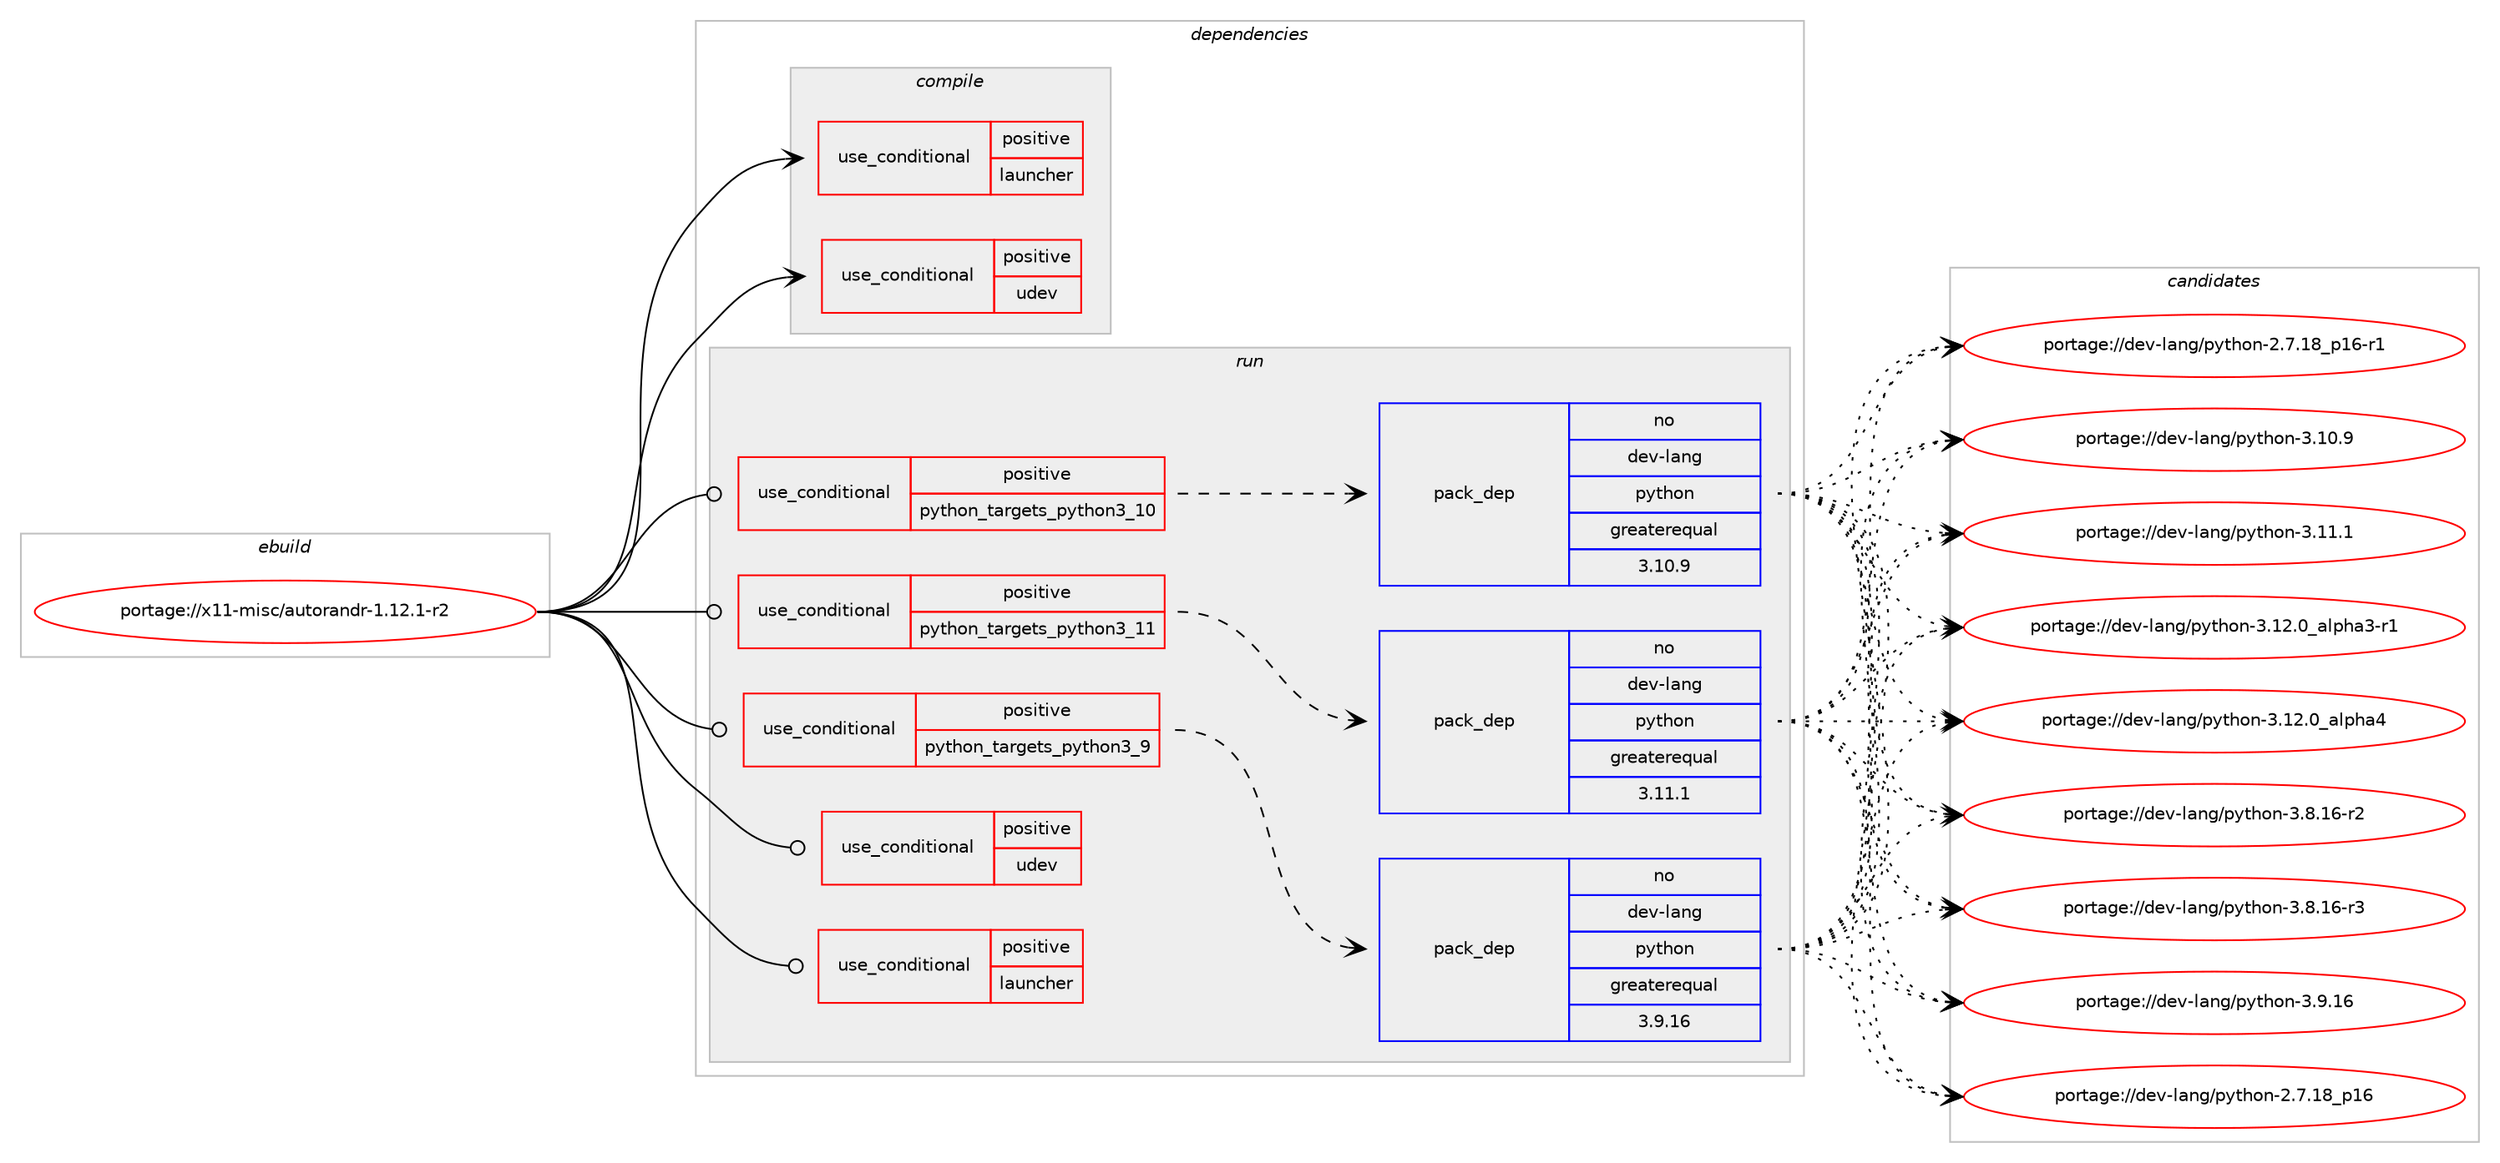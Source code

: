 digraph prolog {

# *************
# Graph options
# *************

newrank=true;
concentrate=true;
compound=true;
graph [rankdir=LR,fontname=Helvetica,fontsize=10,ranksep=1.5];#, ranksep=2.5, nodesep=0.2];
edge  [arrowhead=vee];
node  [fontname=Helvetica,fontsize=10];

# **********
# The ebuild
# **********

subgraph cluster_leftcol {
color=gray;
rank=same;
label=<<i>ebuild</i>>;
id [label="portage://x11-misc/autorandr-1.12.1-r2", color=red, width=4, href="../x11-misc/autorandr-1.12.1-r2.svg"];
}

# ****************
# The dependencies
# ****************

subgraph cluster_midcol {
color=gray;
label=<<i>dependencies</i>>;
subgraph cluster_compile {
fillcolor="#eeeeee";
style=filled;
label=<<i>compile</i>>;
subgraph cond6492 {
dependency10479 [label=<<TABLE BORDER="0" CELLBORDER="1" CELLSPACING="0" CELLPADDING="4"><TR><TD ROWSPAN="3" CELLPADDING="10">use_conditional</TD></TR><TR><TD>positive</TD></TR><TR><TD>launcher</TD></TR></TABLE>>, shape=none, color=red];
# *** BEGIN UNKNOWN DEPENDENCY TYPE (TODO) ***
# dependency10479 -> package_dependency(portage://x11-misc/autorandr-1.12.1-r2,install,no,x11-libs,libxcb,none,[,,],[],[])
# *** END UNKNOWN DEPENDENCY TYPE (TODO) ***

}
id:e -> dependency10479:w [weight=20,style="solid",arrowhead="vee"];
subgraph cond6493 {
dependency10480 [label=<<TABLE BORDER="0" CELLBORDER="1" CELLSPACING="0" CELLPADDING="4"><TR><TD ROWSPAN="3" CELLPADDING="10">use_conditional</TD></TR><TR><TD>positive</TD></TR><TR><TD>udev</TD></TR></TABLE>>, shape=none, color=red];
# *** BEGIN UNKNOWN DEPENDENCY TYPE (TODO) ***
# dependency10480 -> package_dependency(portage://x11-misc/autorandr-1.12.1-r2,install,no,virtual,udev,none,[,,],[],[])
# *** END UNKNOWN DEPENDENCY TYPE (TODO) ***

}
id:e -> dependency10480:w [weight=20,style="solid",arrowhead="vee"];
# *** BEGIN UNKNOWN DEPENDENCY TYPE (TODO) ***
# id -> package_dependency(portage://x11-misc/autorandr-1.12.1-r2,install,no,x11-apps,xrandr,none,[,,],[],[])
# *** END UNKNOWN DEPENDENCY TYPE (TODO) ***

}
subgraph cluster_compileandrun {
fillcolor="#eeeeee";
style=filled;
label=<<i>compile and run</i>>;
}
subgraph cluster_run {
fillcolor="#eeeeee";
style=filled;
label=<<i>run</i>>;
subgraph cond6494 {
dependency10481 [label=<<TABLE BORDER="0" CELLBORDER="1" CELLSPACING="0" CELLPADDING="4"><TR><TD ROWSPAN="3" CELLPADDING="10">use_conditional</TD></TR><TR><TD>positive</TD></TR><TR><TD>launcher</TD></TR></TABLE>>, shape=none, color=red];
# *** BEGIN UNKNOWN DEPENDENCY TYPE (TODO) ***
# dependency10481 -> package_dependency(portage://x11-misc/autorandr-1.12.1-r2,run,no,x11-libs,libxcb,none,[,,],[],[])
# *** END UNKNOWN DEPENDENCY TYPE (TODO) ***

}
id:e -> dependency10481:w [weight=20,style="solid",arrowhead="odot"];
subgraph cond6495 {
dependency10482 [label=<<TABLE BORDER="0" CELLBORDER="1" CELLSPACING="0" CELLPADDING="4"><TR><TD ROWSPAN="3" CELLPADDING="10">use_conditional</TD></TR><TR><TD>positive</TD></TR><TR><TD>python_targets_python3_10</TD></TR></TABLE>>, shape=none, color=red];
subgraph pack3862 {
dependency10483 [label=<<TABLE BORDER="0" CELLBORDER="1" CELLSPACING="0" CELLPADDING="4" WIDTH="220"><TR><TD ROWSPAN="6" CELLPADDING="30">pack_dep</TD></TR><TR><TD WIDTH="110">no</TD></TR><TR><TD>dev-lang</TD></TR><TR><TD>python</TD></TR><TR><TD>greaterequal</TD></TR><TR><TD>3.10.9</TD></TR></TABLE>>, shape=none, color=blue];
}
dependency10482:e -> dependency10483:w [weight=20,style="dashed",arrowhead="vee"];
}
id:e -> dependency10482:w [weight=20,style="solid",arrowhead="odot"];
subgraph cond6496 {
dependency10484 [label=<<TABLE BORDER="0" CELLBORDER="1" CELLSPACING="0" CELLPADDING="4"><TR><TD ROWSPAN="3" CELLPADDING="10">use_conditional</TD></TR><TR><TD>positive</TD></TR><TR><TD>python_targets_python3_11</TD></TR></TABLE>>, shape=none, color=red];
subgraph pack3863 {
dependency10485 [label=<<TABLE BORDER="0" CELLBORDER="1" CELLSPACING="0" CELLPADDING="4" WIDTH="220"><TR><TD ROWSPAN="6" CELLPADDING="30">pack_dep</TD></TR><TR><TD WIDTH="110">no</TD></TR><TR><TD>dev-lang</TD></TR><TR><TD>python</TD></TR><TR><TD>greaterequal</TD></TR><TR><TD>3.11.1</TD></TR></TABLE>>, shape=none, color=blue];
}
dependency10484:e -> dependency10485:w [weight=20,style="dashed",arrowhead="vee"];
}
id:e -> dependency10484:w [weight=20,style="solid",arrowhead="odot"];
subgraph cond6497 {
dependency10486 [label=<<TABLE BORDER="0" CELLBORDER="1" CELLSPACING="0" CELLPADDING="4"><TR><TD ROWSPAN="3" CELLPADDING="10">use_conditional</TD></TR><TR><TD>positive</TD></TR><TR><TD>python_targets_python3_9</TD></TR></TABLE>>, shape=none, color=red];
subgraph pack3864 {
dependency10487 [label=<<TABLE BORDER="0" CELLBORDER="1" CELLSPACING="0" CELLPADDING="4" WIDTH="220"><TR><TD ROWSPAN="6" CELLPADDING="30">pack_dep</TD></TR><TR><TD WIDTH="110">no</TD></TR><TR><TD>dev-lang</TD></TR><TR><TD>python</TD></TR><TR><TD>greaterequal</TD></TR><TR><TD>3.9.16</TD></TR></TABLE>>, shape=none, color=blue];
}
dependency10486:e -> dependency10487:w [weight=20,style="dashed",arrowhead="vee"];
}
id:e -> dependency10486:w [weight=20,style="solid",arrowhead="odot"];
subgraph cond6498 {
dependency10488 [label=<<TABLE BORDER="0" CELLBORDER="1" CELLSPACING="0" CELLPADDING="4"><TR><TD ROWSPAN="3" CELLPADDING="10">use_conditional</TD></TR><TR><TD>positive</TD></TR><TR><TD>udev</TD></TR></TABLE>>, shape=none, color=red];
# *** BEGIN UNKNOWN DEPENDENCY TYPE (TODO) ***
# dependency10488 -> package_dependency(portage://x11-misc/autorandr-1.12.1-r2,run,no,virtual,udev,none,[,,],[],[])
# *** END UNKNOWN DEPENDENCY TYPE (TODO) ***

}
id:e -> dependency10488:w [weight=20,style="solid",arrowhead="odot"];
# *** BEGIN UNKNOWN DEPENDENCY TYPE (TODO) ***
# id -> package_dependency(portage://x11-misc/autorandr-1.12.1-r2,run,no,x11-apps,xrandr,none,[,,],[],[])
# *** END UNKNOWN DEPENDENCY TYPE (TODO) ***

}
}

# **************
# The candidates
# **************

subgraph cluster_choices {
rank=same;
color=gray;
label=<<i>candidates</i>>;

subgraph choice3862 {
color=black;
nodesep=1;
choice10010111845108971101034711212111610411111045504655464956951124954 [label="portage://dev-lang/python-2.7.18_p16", color=red, width=4,href="../dev-lang/python-2.7.18_p16.svg"];
choice100101118451089711010347112121116104111110455046554649569511249544511449 [label="portage://dev-lang/python-2.7.18_p16-r1", color=red, width=4,href="../dev-lang/python-2.7.18_p16-r1.svg"];
choice10010111845108971101034711212111610411111045514649484657 [label="portage://dev-lang/python-3.10.9", color=red, width=4,href="../dev-lang/python-3.10.9.svg"];
choice10010111845108971101034711212111610411111045514649494649 [label="portage://dev-lang/python-3.11.1", color=red, width=4,href="../dev-lang/python-3.11.1.svg"];
choice10010111845108971101034711212111610411111045514649504648959710811210497514511449 [label="portage://dev-lang/python-3.12.0_alpha3-r1", color=red, width=4,href="../dev-lang/python-3.12.0_alpha3-r1.svg"];
choice1001011184510897110103471121211161041111104551464950464895971081121049752 [label="portage://dev-lang/python-3.12.0_alpha4", color=red, width=4,href="../dev-lang/python-3.12.0_alpha4.svg"];
choice100101118451089711010347112121116104111110455146564649544511450 [label="portage://dev-lang/python-3.8.16-r2", color=red, width=4,href="../dev-lang/python-3.8.16-r2.svg"];
choice100101118451089711010347112121116104111110455146564649544511451 [label="portage://dev-lang/python-3.8.16-r3", color=red, width=4,href="../dev-lang/python-3.8.16-r3.svg"];
choice10010111845108971101034711212111610411111045514657464954 [label="portage://dev-lang/python-3.9.16", color=red, width=4,href="../dev-lang/python-3.9.16.svg"];
dependency10483:e -> choice10010111845108971101034711212111610411111045504655464956951124954:w [style=dotted,weight="100"];
dependency10483:e -> choice100101118451089711010347112121116104111110455046554649569511249544511449:w [style=dotted,weight="100"];
dependency10483:e -> choice10010111845108971101034711212111610411111045514649484657:w [style=dotted,weight="100"];
dependency10483:e -> choice10010111845108971101034711212111610411111045514649494649:w [style=dotted,weight="100"];
dependency10483:e -> choice10010111845108971101034711212111610411111045514649504648959710811210497514511449:w [style=dotted,weight="100"];
dependency10483:e -> choice1001011184510897110103471121211161041111104551464950464895971081121049752:w [style=dotted,weight="100"];
dependency10483:e -> choice100101118451089711010347112121116104111110455146564649544511450:w [style=dotted,weight="100"];
dependency10483:e -> choice100101118451089711010347112121116104111110455146564649544511451:w [style=dotted,weight="100"];
dependency10483:e -> choice10010111845108971101034711212111610411111045514657464954:w [style=dotted,weight="100"];
}
subgraph choice3863 {
color=black;
nodesep=1;
choice10010111845108971101034711212111610411111045504655464956951124954 [label="portage://dev-lang/python-2.7.18_p16", color=red, width=4,href="../dev-lang/python-2.7.18_p16.svg"];
choice100101118451089711010347112121116104111110455046554649569511249544511449 [label="portage://dev-lang/python-2.7.18_p16-r1", color=red, width=4,href="../dev-lang/python-2.7.18_p16-r1.svg"];
choice10010111845108971101034711212111610411111045514649484657 [label="portage://dev-lang/python-3.10.9", color=red, width=4,href="../dev-lang/python-3.10.9.svg"];
choice10010111845108971101034711212111610411111045514649494649 [label="portage://dev-lang/python-3.11.1", color=red, width=4,href="../dev-lang/python-3.11.1.svg"];
choice10010111845108971101034711212111610411111045514649504648959710811210497514511449 [label="portage://dev-lang/python-3.12.0_alpha3-r1", color=red, width=4,href="../dev-lang/python-3.12.0_alpha3-r1.svg"];
choice1001011184510897110103471121211161041111104551464950464895971081121049752 [label="portage://dev-lang/python-3.12.0_alpha4", color=red, width=4,href="../dev-lang/python-3.12.0_alpha4.svg"];
choice100101118451089711010347112121116104111110455146564649544511450 [label="portage://dev-lang/python-3.8.16-r2", color=red, width=4,href="../dev-lang/python-3.8.16-r2.svg"];
choice100101118451089711010347112121116104111110455146564649544511451 [label="portage://dev-lang/python-3.8.16-r3", color=red, width=4,href="../dev-lang/python-3.8.16-r3.svg"];
choice10010111845108971101034711212111610411111045514657464954 [label="portage://dev-lang/python-3.9.16", color=red, width=4,href="../dev-lang/python-3.9.16.svg"];
dependency10485:e -> choice10010111845108971101034711212111610411111045504655464956951124954:w [style=dotted,weight="100"];
dependency10485:e -> choice100101118451089711010347112121116104111110455046554649569511249544511449:w [style=dotted,weight="100"];
dependency10485:e -> choice10010111845108971101034711212111610411111045514649484657:w [style=dotted,weight="100"];
dependency10485:e -> choice10010111845108971101034711212111610411111045514649494649:w [style=dotted,weight="100"];
dependency10485:e -> choice10010111845108971101034711212111610411111045514649504648959710811210497514511449:w [style=dotted,weight="100"];
dependency10485:e -> choice1001011184510897110103471121211161041111104551464950464895971081121049752:w [style=dotted,weight="100"];
dependency10485:e -> choice100101118451089711010347112121116104111110455146564649544511450:w [style=dotted,weight="100"];
dependency10485:e -> choice100101118451089711010347112121116104111110455146564649544511451:w [style=dotted,weight="100"];
dependency10485:e -> choice10010111845108971101034711212111610411111045514657464954:w [style=dotted,weight="100"];
}
subgraph choice3864 {
color=black;
nodesep=1;
choice10010111845108971101034711212111610411111045504655464956951124954 [label="portage://dev-lang/python-2.7.18_p16", color=red, width=4,href="../dev-lang/python-2.7.18_p16.svg"];
choice100101118451089711010347112121116104111110455046554649569511249544511449 [label="portage://dev-lang/python-2.7.18_p16-r1", color=red, width=4,href="../dev-lang/python-2.7.18_p16-r1.svg"];
choice10010111845108971101034711212111610411111045514649484657 [label="portage://dev-lang/python-3.10.9", color=red, width=4,href="../dev-lang/python-3.10.9.svg"];
choice10010111845108971101034711212111610411111045514649494649 [label="portage://dev-lang/python-3.11.1", color=red, width=4,href="../dev-lang/python-3.11.1.svg"];
choice10010111845108971101034711212111610411111045514649504648959710811210497514511449 [label="portage://dev-lang/python-3.12.0_alpha3-r1", color=red, width=4,href="../dev-lang/python-3.12.0_alpha3-r1.svg"];
choice1001011184510897110103471121211161041111104551464950464895971081121049752 [label="portage://dev-lang/python-3.12.0_alpha4", color=red, width=4,href="../dev-lang/python-3.12.0_alpha4.svg"];
choice100101118451089711010347112121116104111110455146564649544511450 [label="portage://dev-lang/python-3.8.16-r2", color=red, width=4,href="../dev-lang/python-3.8.16-r2.svg"];
choice100101118451089711010347112121116104111110455146564649544511451 [label="portage://dev-lang/python-3.8.16-r3", color=red, width=4,href="../dev-lang/python-3.8.16-r3.svg"];
choice10010111845108971101034711212111610411111045514657464954 [label="portage://dev-lang/python-3.9.16", color=red, width=4,href="../dev-lang/python-3.9.16.svg"];
dependency10487:e -> choice10010111845108971101034711212111610411111045504655464956951124954:w [style=dotted,weight="100"];
dependency10487:e -> choice100101118451089711010347112121116104111110455046554649569511249544511449:w [style=dotted,weight="100"];
dependency10487:e -> choice10010111845108971101034711212111610411111045514649484657:w [style=dotted,weight="100"];
dependency10487:e -> choice10010111845108971101034711212111610411111045514649494649:w [style=dotted,weight="100"];
dependency10487:e -> choice10010111845108971101034711212111610411111045514649504648959710811210497514511449:w [style=dotted,weight="100"];
dependency10487:e -> choice1001011184510897110103471121211161041111104551464950464895971081121049752:w [style=dotted,weight="100"];
dependency10487:e -> choice100101118451089711010347112121116104111110455146564649544511450:w [style=dotted,weight="100"];
dependency10487:e -> choice100101118451089711010347112121116104111110455146564649544511451:w [style=dotted,weight="100"];
dependency10487:e -> choice10010111845108971101034711212111610411111045514657464954:w [style=dotted,weight="100"];
}
}

}
